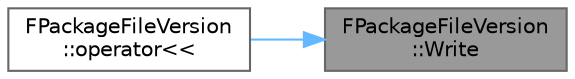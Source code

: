 digraph "FPackageFileVersion::Write"
{
 // INTERACTIVE_SVG=YES
 // LATEX_PDF_SIZE
  bgcolor="transparent";
  edge [fontname=Helvetica,fontsize=10,labelfontname=Helvetica,labelfontsize=10];
  node [fontname=Helvetica,fontsize=10,shape=box,height=0.2,width=0.4];
  rankdir="RL";
  Node1 [id="Node000001",label="FPackageFileVersion\l::Write",height=0.2,width=0.4,color="gray40", fillcolor="grey60", style="filled", fontcolor="black",tooltip=" "];
  Node1 -> Node2 [id="edge1_Node000001_Node000002",dir="back",color="steelblue1",style="solid",tooltip=" "];
  Node2 [id="Node000002",label="FPackageFileVersion\l::operator\<\<",height=0.2,width=0.4,color="grey40", fillcolor="white", style="filled",URL="$d5/d4d/structFPackageFileVersion.html#afd903486146a23d9b0114efb3ca34b0e",tooltip="Serialization members implemented as hidden friends."];
}
